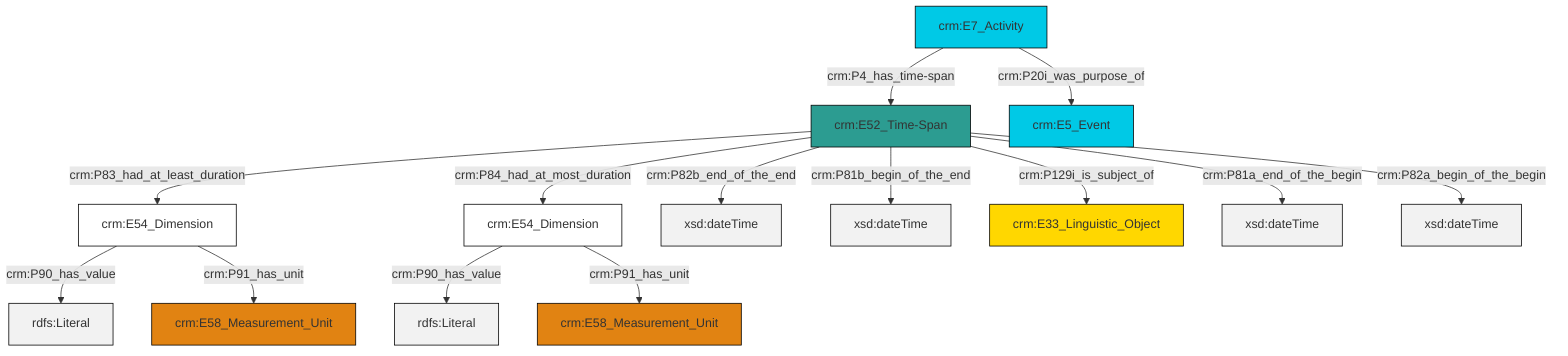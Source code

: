 graph TD
classDef Literal fill:#f2f2f2,stroke:#000000;
classDef CRM_Entity fill:#FFFFFF,stroke:#000000;
classDef Temporal_Entity fill:#00C9E6, stroke:#000000;
classDef Type fill:#E18312, stroke:#000000;
classDef Time-Span fill:#2C9C91, stroke:#000000;
classDef Appellation fill:#FFEB7F, stroke:#000000;
classDef Place fill:#008836, stroke:#000000;
classDef Persistent_Item fill:#B266B2, stroke:#000000;
classDef Conceptual_Object fill:#FFD700, stroke:#000000;
classDef Physical_Thing fill:#D2B48C, stroke:#000000;
classDef Actor fill:#f58aad, stroke:#000000;
classDef PC_Classes fill:#4ce600, stroke:#000000;
classDef Multi fill:#cccccc,stroke:#000000;

0["crm:E54_Dimension"]:::CRM_Entity -->|crm:P90_has_value| 2[rdfs:Literal]:::Literal
5["crm:E54_Dimension"]:::CRM_Entity -->|crm:P90_has_value| 6[rdfs:Literal]:::Literal
8["crm:E52_Time-Span"]:::Time-Span -->|crm:P82b_end_of_the_end| 10[xsd:dateTime]:::Literal
11["crm:E7_Activity"]:::Temporal_Entity -->|crm:P20i_was_purpose_of| 12["crm:E5_Event"]:::Temporal_Entity
11["crm:E7_Activity"]:::Temporal_Entity -->|crm:P4_has_time-span| 8["crm:E52_Time-Span"]:::Time-Span
8["crm:E52_Time-Span"]:::Time-Span -->|crm:P81b_begin_of_the_end| 14[xsd:dateTime]:::Literal
5["crm:E54_Dimension"]:::CRM_Entity -->|crm:P91_has_unit| 3["crm:E58_Measurement_Unit"]:::Type
8["crm:E52_Time-Span"]:::Time-Span -->|crm:P129i_is_subject_of| 15["crm:E33_Linguistic_Object"]:::Conceptual_Object
8["crm:E52_Time-Span"]:::Time-Span -->|crm:P81a_end_of_the_begin| 16[xsd:dateTime]:::Literal
8["crm:E52_Time-Span"]:::Time-Span -->|crm:P83_had_at_least_duration| 0["crm:E54_Dimension"]:::CRM_Entity
8["crm:E52_Time-Span"]:::Time-Span -->|crm:P84_had_at_most_duration| 5["crm:E54_Dimension"]:::CRM_Entity
0["crm:E54_Dimension"]:::CRM_Entity -->|crm:P91_has_unit| 19["crm:E58_Measurement_Unit"]:::Type
8["crm:E52_Time-Span"]:::Time-Span -->|crm:P82a_begin_of_the_begin| 21[xsd:dateTime]:::Literal
